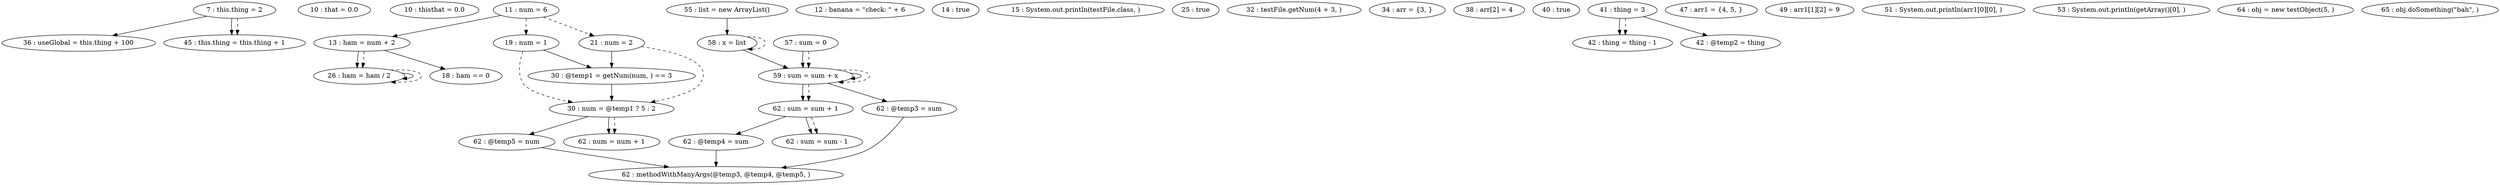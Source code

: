 digraph G {
"7 : this.thing = 2"
"7 : this.thing = 2" -> "36 : useGlobal = this.thing + 100"
"7 : this.thing = 2" -> "45 : this.thing = this.thing + 1"
"7 : this.thing = 2" -> "45 : this.thing = this.thing + 1" [style=dashed]
"10 : that = 0.0"
"10 : thisthat = 0.0"
"11 : num = 6"
"11 : num = 6" -> "13 : ham = num + 2"
"11 : num = 6" -> "19 : num = 1" [style=dashed]
"11 : num = 6" -> "21 : num = 2" [style=dashed]
"12 : banana = \"check: \" + 6"
"13 : ham = num + 2"
"13 : ham = num + 2" -> "26 : ham = ham / 2"
"13 : ham = num + 2" -> "18 : ham == 0"
"13 : ham = num + 2" -> "26 : ham = ham / 2" [style=dashed]
"14 : true"
"15 : System.out.println(testFile.class, )"
"18 : ham == 0"
"19 : num = 1"
"19 : num = 1" -> "30 : @temp1 = getNum(num, ) == 3"
"19 : num = 1" -> "30 : num = @temp1 ? 5 : 2" [style=dashed]
"21 : num = 2"
"21 : num = 2" -> "30 : @temp1 = getNum(num, ) == 3"
"21 : num = 2" -> "30 : num = @temp1 ? 5 : 2" [style=dashed]
"26 : ham = ham / 2"
"26 : ham = ham / 2" -> "26 : ham = ham / 2"
"26 : ham = ham / 2" -> "26 : ham = ham / 2" [style=dashed]
"25 : true"
"30 : @temp1 = getNum(num, ) == 3"
"30 : @temp1 = getNum(num, ) == 3" -> "30 : num = @temp1 ? 5 : 2"
"30 : num = @temp1 ? 5 : 2"
"30 : num = @temp1 ? 5 : 2" -> "62 : @temp5 = num"
"30 : num = @temp1 ? 5 : 2" -> "62 : num = num + 1"
"30 : num = @temp1 ? 5 : 2" -> "62 : num = num + 1" [style=dashed]
"32 : testFile.getNum(4 + 3, )"
"34 : arr = {3, }"
"36 : useGlobal = this.thing + 100"
"38 : arr[2] = 4"
"40 : true"
"41 : thing = 3"
"41 : thing = 3" -> "42 : thing = thing - 1"
"41 : thing = 3" -> "42 : @temp2 = thing"
"41 : thing = 3" -> "42 : thing = thing - 1" [style=dashed]
"42 : @temp2 = thing"
"42 : thing = thing - 1"
"45 : this.thing = this.thing + 1"
"47 : arr1 = {4, 5, }"
"49 : arr1[1][2] = 9"
"51 : System.out.println(arr1[0][0], )"
"53 : System.out.println(getArray()[0], )"
"55 : list = new ArrayList()"
"55 : list = new ArrayList()" -> "58 : x = list"
"57 : sum = 0"
"57 : sum = 0" -> "59 : sum = sum + x"
"57 : sum = 0" -> "59 : sum = sum + x" [style=dashed]
"58 : x = list"
"58 : x = list" -> "59 : sum = sum + x"
"58 : x = list" -> "58 : x = list" [style=dashed]
"59 : sum = sum + x"
"59 : sum = sum + x" -> "62 : sum = sum + 1"
"59 : sum = sum + x" -> "59 : sum = sum + x"
"59 : sum = sum + x" -> "62 : @temp3 = sum"
"59 : sum = sum + x" -> "62 : sum = sum + 1" [style=dashed]
"59 : sum = sum + x" -> "59 : sum = sum + x" [style=dashed]
"62 : @temp3 = sum"
"62 : @temp3 = sum" -> "62 : methodWithManyArgs(@temp3, @temp4, @temp5, )"
"62 : sum = sum + 1"
"62 : sum = sum + 1" -> "62 : @temp4 = sum"
"62 : sum = sum + 1" -> "62 : sum = sum - 1"
"62 : sum = sum + 1" -> "62 : sum = sum - 1" [style=dashed]
"62 : @temp4 = sum"
"62 : @temp4 = sum" -> "62 : methodWithManyArgs(@temp3, @temp4, @temp5, )"
"62 : sum = sum - 1"
"62 : @temp5 = num"
"62 : @temp5 = num" -> "62 : methodWithManyArgs(@temp3, @temp4, @temp5, )"
"62 : num = num + 1"
"62 : methodWithManyArgs(@temp3, @temp4, @temp5, )"
"64 : obj = new testObject(5, )"
"65 : obj.doSomething(\"bah\", )"
}